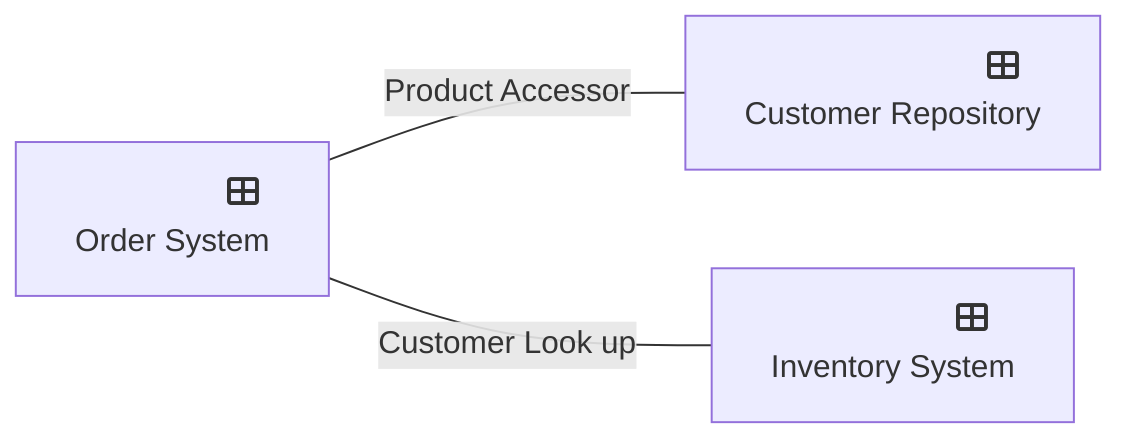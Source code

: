 graph LR
    A["&nbsp;&nbsp;&nbsp;&nbsp;&nbsp;&nbsp;&nbsp;&nbsp;&nbsp;&nbsp;&nbsp;&nbsp;&nbsp;&nbsp;&nbsp; fa:fa-th-large<br>Order System"]
    B["&nbsp;&nbsp;&nbsp;&nbsp;&nbsp;&nbsp;&nbsp;&nbsp;&nbsp;&nbsp;&nbsp;&nbsp;&nbsp;&nbsp;&nbsp;&nbsp;&nbsp;&nbsp;&nbsp;&nbsp;&nbsp;&nbsp;&nbsp;&nbsp; fa:fa-th-large<br>Customer Repository"]
    C["&nbsp;&nbsp;&nbsp;&nbsp;&nbsp;&nbsp;&nbsp;&nbsp;&nbsp;&nbsp;&nbsp;&nbsp;&nbsp;&nbsp;&nbsp;&nbsp;&nbsp; fa:fa-th-large<br>Inventory System"]
    A-- Product Accessor ---B 
    A-- Customer Look up ---C